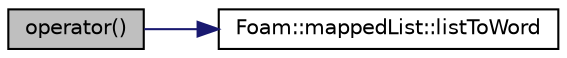 digraph "operator()"
{
  bgcolor="transparent";
  edge [fontname="Helvetica",fontsize="10",labelfontname="Helvetica",labelfontsize="10"];
  node [fontname="Helvetica",fontsize="10",shape=record];
  rankdir="LR";
  Node2 [label="operator()",height=0.2,width=0.4,color="black", fillcolor="grey75", style="filled", fontcolor="black"];
  Node2 -> Node3 [color="midnightblue",fontsize="10",style="solid",fontname="Helvetica"];
  Node3 [label="Foam::mappedList::listToWord",height=0.2,width=0.4,color="black",URL="$a01868.html#aef26621d83f587d4dc6f21d1057ba82d",tooltip="Convert a list of labels to a word. {1, 2, 3} -> 123. "];
}

